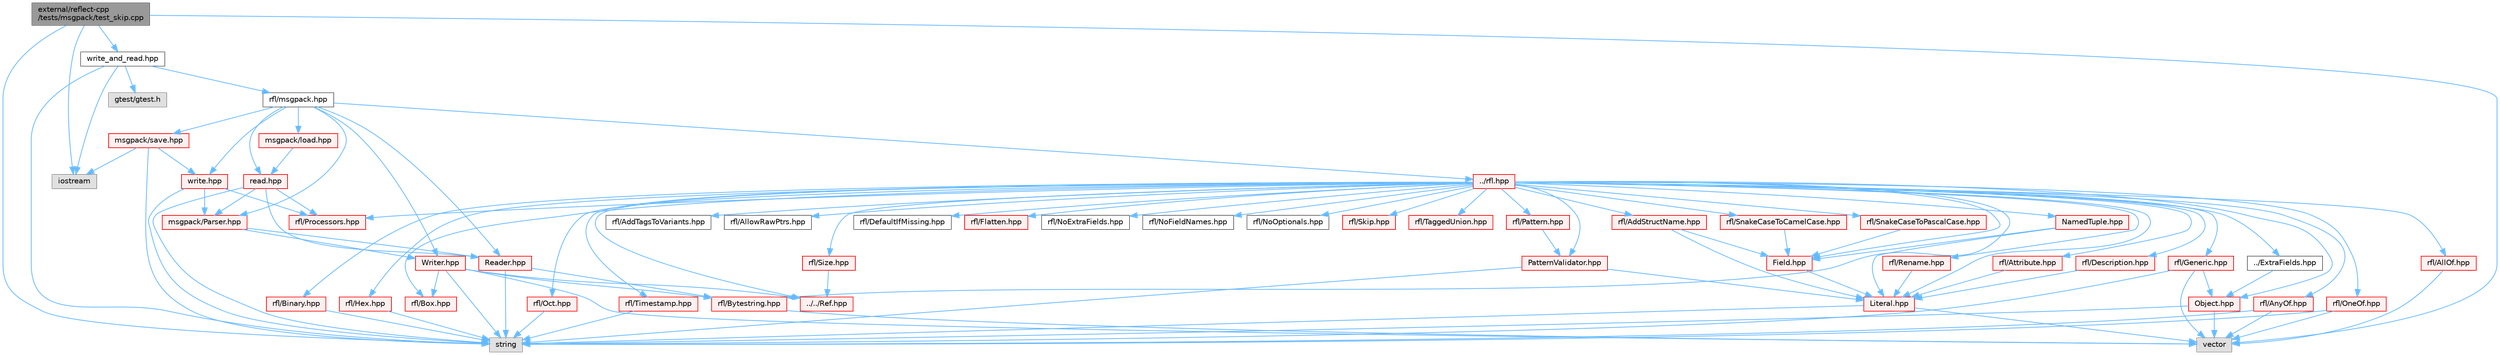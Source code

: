 digraph "external/reflect-cpp/tests/msgpack/test_skip.cpp"
{
 // LATEX_PDF_SIZE
  bgcolor="transparent";
  edge [fontname=Helvetica,fontsize=10,labelfontname=Helvetica,labelfontsize=10];
  node [fontname=Helvetica,fontsize=10,shape=box,height=0.2,width=0.4];
  Node1 [id="Node000001",label="external/reflect-cpp\l/tests/msgpack/test_skip.cpp",height=0.2,width=0.4,color="gray40", fillcolor="grey60", style="filled", fontcolor="black",tooltip=" "];
  Node1 -> Node2 [id="edge104_Node000001_Node000002",color="steelblue1",style="solid",tooltip=" "];
  Node2 [id="Node000002",label="iostream",height=0.2,width=0.4,color="grey60", fillcolor="#E0E0E0", style="filled",tooltip=" "];
  Node1 -> Node3 [id="edge105_Node000001_Node000003",color="steelblue1",style="solid",tooltip=" "];
  Node3 [id="Node000003",label="string",height=0.2,width=0.4,color="grey60", fillcolor="#E0E0E0", style="filled",tooltip=" "];
  Node1 -> Node4 [id="edge106_Node000001_Node000004",color="steelblue1",style="solid",tooltip=" "];
  Node4 [id="Node000004",label="vector",height=0.2,width=0.4,color="grey60", fillcolor="#E0E0E0", style="filled",tooltip=" "];
  Node1 -> Node5 [id="edge107_Node000001_Node000005",color="steelblue1",style="solid",tooltip=" "];
  Node5 [id="Node000005",label="write_and_read.hpp",height=0.2,width=0.4,color="grey40", fillcolor="white", style="filled",URL="$msgpack_2write__and__read_8hpp.html",tooltip=" "];
  Node5 -> Node6 [id="edge108_Node000005_Node000006",color="steelblue1",style="solid",tooltip=" "];
  Node6 [id="Node000006",label="gtest/gtest.h",height=0.2,width=0.4,color="grey60", fillcolor="#E0E0E0", style="filled",tooltip=" "];
  Node5 -> Node2 [id="edge109_Node000005_Node000002",color="steelblue1",style="solid",tooltip=" "];
  Node5 -> Node7 [id="edge110_Node000005_Node000007",color="steelblue1",style="solid",tooltip=" "];
  Node7 [id="Node000007",label="rfl/msgpack.hpp",height=0.2,width=0.4,color="grey40", fillcolor="white", style="filled",URL="$msgpack_8hpp.html",tooltip=" "];
  Node7 -> Node8 [id="edge111_Node000007_Node000008",color="steelblue1",style="solid",tooltip=" "];
  Node8 [id="Node000008",label="../rfl.hpp",height=0.2,width=0.4,color="red", fillcolor="#FFF0F0", style="filled",URL="$rfl_8hpp.html",tooltip=" "];
  Node8 -> Node9 [id="edge112_Node000008_Node000009",color="steelblue1",style="solid",tooltip=" "];
  Node9 [id="Node000009",label="rfl/AddStructName.hpp",height=0.2,width=0.4,color="red", fillcolor="#FFF0F0", style="filled",URL="$_add_struct_name_8hpp.html",tooltip=" "];
  Node9 -> Node11 [id="edge113_Node000009_Node000011",color="steelblue1",style="solid",tooltip=" "];
  Node11 [id="Node000011",label="Field.hpp",height=0.2,width=0.4,color="red", fillcolor="#FFF0F0", style="filled",URL="$_field_8hpp.html",tooltip=" "];
  Node11 -> Node16 [id="edge114_Node000011_Node000016",color="steelblue1",style="solid",tooltip=" "];
  Node16 [id="Node000016",label="Literal.hpp",height=0.2,width=0.4,color="red", fillcolor="#FFF0F0", style="filled",URL="$_literal_8hpp.html",tooltip=" "];
  Node16 -> Node3 [id="edge115_Node000016_Node000003",color="steelblue1",style="solid",tooltip=" "];
  Node16 -> Node4 [id="edge116_Node000016_Node000004",color="steelblue1",style="solid",tooltip=" "];
  Node9 -> Node16 [id="edge117_Node000009_Node000016",color="steelblue1",style="solid",tooltip=" "];
  Node8 -> Node57 [id="edge118_Node000008_Node000057",color="steelblue1",style="solid",tooltip=" "];
  Node57 [id="Node000057",label="rfl/AddTagsToVariants.hpp",height=0.2,width=0.4,color="grey40", fillcolor="white", style="filled",URL="$_add_tags_to_variants_8hpp.html",tooltip=" "];
  Node8 -> Node58 [id="edge119_Node000008_Node000058",color="steelblue1",style="solid",tooltip=" "];
  Node58 [id="Node000058",label="rfl/AllOf.hpp",height=0.2,width=0.4,color="red", fillcolor="#FFF0F0", style="filled",URL="$_all_of_8hpp.html",tooltip=" "];
  Node58 -> Node4 [id="edge120_Node000058_Node000004",color="steelblue1",style="solid",tooltip=" "];
  Node8 -> Node67 [id="edge121_Node000008_Node000067",color="steelblue1",style="solid",tooltip=" "];
  Node67 [id="Node000067",label="rfl/AllowRawPtrs.hpp",height=0.2,width=0.4,color="grey40", fillcolor="white", style="filled",URL="$_allow_raw_ptrs_8hpp.html",tooltip=" "];
  Node8 -> Node68 [id="edge122_Node000008_Node000068",color="steelblue1",style="solid",tooltip=" "];
  Node68 [id="Node000068",label="rfl/AnyOf.hpp",height=0.2,width=0.4,color="red", fillcolor="#FFF0F0", style="filled",URL="$_any_of_8hpp.html",tooltip=" "];
  Node68 -> Node3 [id="edge123_Node000068_Node000003",color="steelblue1",style="solid",tooltip=" "];
  Node68 -> Node4 [id="edge124_Node000068_Node000004",color="steelblue1",style="solid",tooltip=" "];
  Node8 -> Node70 [id="edge125_Node000008_Node000070",color="steelblue1",style="solid",tooltip=" "];
  Node70 [id="Node000070",label="rfl/Attribute.hpp",height=0.2,width=0.4,color="red", fillcolor="#FFF0F0", style="filled",URL="$_attribute_8hpp.html",tooltip=" "];
  Node70 -> Node16 [id="edge126_Node000070_Node000016",color="steelblue1",style="solid",tooltip=" "];
  Node8 -> Node71 [id="edge127_Node000008_Node000071",color="steelblue1",style="solid",tooltip=" "];
  Node71 [id="Node000071",label="rfl/Binary.hpp",height=0.2,width=0.4,color="red", fillcolor="#FFF0F0", style="filled",URL="$_binary_8hpp.html",tooltip=" "];
  Node71 -> Node3 [id="edge128_Node000071_Node000003",color="steelblue1",style="solid",tooltip=" "];
  Node8 -> Node73 [id="edge129_Node000008_Node000073",color="steelblue1",style="solid",tooltip=" "];
  Node73 [id="Node000073",label="rfl/Box.hpp",height=0.2,width=0.4,color="red", fillcolor="#FFF0F0", style="filled",URL="$_box_8hpp.html",tooltip=" "];
  Node8 -> Node74 [id="edge130_Node000008_Node000074",color="steelblue1",style="solid",tooltip=" "];
  Node74 [id="Node000074",label="rfl/Bytestring.hpp",height=0.2,width=0.4,color="red", fillcolor="#FFF0F0", style="filled",URL="$_bytestring_8hpp.html",tooltip=" "];
  Node74 -> Node4 [id="edge131_Node000074_Node000004",color="steelblue1",style="solid",tooltip=" "];
  Node8 -> Node75 [id="edge132_Node000008_Node000075",color="steelblue1",style="solid",tooltip=" "];
  Node75 [id="Node000075",label="rfl/DefaultIfMissing.hpp",height=0.2,width=0.4,color="grey40", fillcolor="white", style="filled",URL="$_default_if_missing_8hpp.html",tooltip=" "];
  Node8 -> Node76 [id="edge133_Node000008_Node000076",color="steelblue1",style="solid",tooltip=" "];
  Node76 [id="Node000076",label="rfl/Description.hpp",height=0.2,width=0.4,color="red", fillcolor="#FFF0F0", style="filled",URL="$_description_8hpp.html",tooltip=" "];
  Node76 -> Node16 [id="edge134_Node000076_Node000016",color="steelblue1",style="solid",tooltip=" "];
  Node8 -> Node51 [id="edge135_Node000008_Node000051",color="steelblue1",style="solid",tooltip=" "];
  Node51 [id="Node000051",label="../ExtraFields.hpp",height=0.2,width=0.4,color="grey40", fillcolor="white", style="filled",URL="$_extra_fields_8hpp.html",tooltip=" "];
  Node51 -> Node52 [id="edge136_Node000051_Node000052",color="steelblue1",style="solid",tooltip=" "];
  Node52 [id="Node000052",label="Object.hpp",height=0.2,width=0.4,color="red", fillcolor="#FFF0F0", style="filled",URL="$_object_8hpp.html",tooltip=" "];
  Node52 -> Node3 [id="edge137_Node000052_Node000003",color="steelblue1",style="solid",tooltip=" "];
  Node52 -> Node4 [id="edge138_Node000052_Node000004",color="steelblue1",style="solid",tooltip=" "];
  Node8 -> Node11 [id="edge139_Node000008_Node000011",color="steelblue1",style="solid",tooltip=" "];
  Node8 -> Node77 [id="edge140_Node000008_Node000077",color="steelblue1",style="solid",tooltip=" "];
  Node77 [id="Node000077",label="rfl/Flatten.hpp",height=0.2,width=0.4,color="red", fillcolor="#FFF0F0", style="filled",URL="$_flatten_8hpp.html",tooltip=" "];
  Node8 -> Node78 [id="edge141_Node000008_Node000078",color="steelblue1",style="solid",tooltip=" "];
  Node78 [id="Node000078",label="rfl/Generic.hpp",height=0.2,width=0.4,color="red", fillcolor="#FFF0F0", style="filled",URL="$_generic_8hpp.html",tooltip=" "];
  Node78 -> Node3 [id="edge142_Node000078_Node000003",color="steelblue1",style="solid",tooltip=" "];
  Node78 -> Node4 [id="edge143_Node000078_Node000004",color="steelblue1",style="solid",tooltip=" "];
  Node78 -> Node52 [id="edge144_Node000078_Node000052",color="steelblue1",style="solid",tooltip=" "];
  Node8 -> Node80 [id="edge145_Node000008_Node000080",color="steelblue1",style="solid",tooltip=" "];
  Node80 [id="Node000080",label="rfl/Hex.hpp",height=0.2,width=0.4,color="red", fillcolor="#FFF0F0", style="filled",URL="$_hex_8hpp.html",tooltip=" "];
  Node80 -> Node3 [id="edge146_Node000080_Node000003",color="steelblue1",style="solid",tooltip=" "];
  Node8 -> Node16 [id="edge147_Node000008_Node000016",color="steelblue1",style="solid",tooltip=" "];
  Node8 -> Node45 [id="edge148_Node000008_Node000045",color="steelblue1",style="solid",tooltip=" "];
  Node45 [id="Node000045",label="NamedTuple.hpp",height=0.2,width=0.4,color="red", fillcolor="#FFF0F0", style="filled",URL="$_named_tuple_8hpp.html",tooltip=" "];
  Node45 -> Node11 [id="edge149_Node000045_Node000011",color="steelblue1",style="solid",tooltip=" "];
  Node45 -> Node16 [id="edge150_Node000045_Node000016",color="steelblue1",style="solid",tooltip=" "];
  Node8 -> Node81 [id="edge151_Node000008_Node000081",color="steelblue1",style="solid",tooltip=" "];
  Node81 [id="Node000081",label="rfl/NoExtraFields.hpp",height=0.2,width=0.4,color="grey40", fillcolor="white", style="filled",URL="$_no_extra_fields_8hpp.html",tooltip=" "];
  Node8 -> Node82 [id="edge152_Node000008_Node000082",color="steelblue1",style="solid",tooltip=" "];
  Node82 [id="Node000082",label="rfl/NoFieldNames.hpp",height=0.2,width=0.4,color="grey40", fillcolor="white", style="filled",URL="$_no_field_names_8hpp.html",tooltip=" "];
  Node8 -> Node83 [id="edge153_Node000008_Node000083",color="steelblue1",style="solid",tooltip=" "];
  Node83 [id="Node000083",label="rfl/NoOptionals.hpp",height=0.2,width=0.4,color="grey40", fillcolor="white", style="filled",URL="$_no_optionals_8hpp.html",tooltip=" "];
  Node8 -> Node52 [id="edge154_Node000008_Node000052",color="steelblue1",style="solid",tooltip=" "];
  Node8 -> Node84 [id="edge155_Node000008_Node000084",color="steelblue1",style="solid",tooltip=" "];
  Node84 [id="Node000084",label="rfl/Oct.hpp",height=0.2,width=0.4,color="red", fillcolor="#FFF0F0", style="filled",URL="$_oct_8hpp.html",tooltip=" "];
  Node84 -> Node3 [id="edge156_Node000084_Node000003",color="steelblue1",style="solid",tooltip=" "];
  Node8 -> Node86 [id="edge157_Node000008_Node000086",color="steelblue1",style="solid",tooltip=" "];
  Node86 [id="Node000086",label="rfl/OneOf.hpp",height=0.2,width=0.4,color="red", fillcolor="#FFF0F0", style="filled",URL="$_one_of_8hpp.html",tooltip=" "];
  Node86 -> Node3 [id="edge158_Node000086_Node000003",color="steelblue1",style="solid",tooltip=" "];
  Node86 -> Node4 [id="edge159_Node000086_Node000004",color="steelblue1",style="solid",tooltip=" "];
  Node8 -> Node87 [id="edge160_Node000008_Node000087",color="steelblue1",style="solid",tooltip=" "];
  Node87 [id="Node000087",label="rfl/Pattern.hpp",height=0.2,width=0.4,color="red", fillcolor="#FFF0F0", style="filled",URL="$_pattern_8hpp.html",tooltip=" "];
  Node87 -> Node88 [id="edge161_Node000087_Node000088",color="steelblue1",style="solid",tooltip=" "];
  Node88 [id="Node000088",label="PatternValidator.hpp",height=0.2,width=0.4,color="red", fillcolor="#FFF0F0", style="filled",URL="$_pattern_validator_8hpp.html",tooltip=" "];
  Node88 -> Node3 [id="edge162_Node000088_Node000003",color="steelblue1",style="solid",tooltip=" "];
  Node88 -> Node16 [id="edge163_Node000088_Node000016",color="steelblue1",style="solid",tooltip=" "];
  Node8 -> Node88 [id="edge164_Node000008_Node000088",color="steelblue1",style="solid",tooltip=" "];
  Node8 -> Node94 [id="edge165_Node000008_Node000094",color="steelblue1",style="solid",tooltip=" "];
  Node94 [id="Node000094",label="rfl/Processors.hpp",height=0.2,width=0.4,color="red", fillcolor="#FFF0F0", style="filled",URL="$_processors_8hpp.html",tooltip=" "];
  Node8 -> Node61 [id="edge166_Node000008_Node000061",color="steelblue1",style="solid",tooltip=" "];
  Node61 [id="Node000061",label="../../Ref.hpp",height=0.2,width=0.4,color="red", fillcolor="#FFF0F0", style="filled",URL="$_ref_8hpp.html",tooltip=" "];
  Node8 -> Node103 [id="edge167_Node000008_Node000103",color="steelblue1",style="solid",tooltip=" "];
  Node103 [id="Node000103",label="rfl/Rename.hpp",height=0.2,width=0.4,color="red", fillcolor="#FFF0F0", style="filled",URL="$_rename_8hpp.html",tooltip=" "];
  Node103 -> Node16 [id="edge168_Node000103_Node000016",color="steelblue1",style="solid",tooltip=" "];
  Node8 -> Node104 [id="edge169_Node000008_Node000104",color="steelblue1",style="solid",tooltip=" "];
  Node104 [id="Node000104",label="rfl/Size.hpp",height=0.2,width=0.4,color="red", fillcolor="#FFF0F0", style="filled",URL="$_size_8hpp.html",tooltip=" "];
  Node104 -> Node61 [id="edge170_Node000104_Node000061",color="steelblue1",style="solid",tooltip=" "];
  Node8 -> Node105 [id="edge171_Node000008_Node000105",color="steelblue1",style="solid",tooltip=" "];
  Node105 [id="Node000105",label="rfl/Skip.hpp",height=0.2,width=0.4,color="red", fillcolor="#FFF0F0", style="filled",URL="$_skip_8hpp.html",tooltip=" "];
  Node8 -> Node107 [id="edge172_Node000008_Node000107",color="steelblue1",style="solid",tooltip=" "];
  Node107 [id="Node000107",label="rfl/SnakeCaseToCamelCase.hpp",height=0.2,width=0.4,color="red", fillcolor="#FFF0F0", style="filled",URL="$_snake_case_to_camel_case_8hpp.html",tooltip=" "];
  Node107 -> Node11 [id="edge173_Node000107_Node000011",color="steelblue1",style="solid",tooltip=" "];
  Node8 -> Node110 [id="edge174_Node000008_Node000110",color="steelblue1",style="solid",tooltip=" "];
  Node110 [id="Node000110",label="rfl/SnakeCaseToPascalCase.hpp",height=0.2,width=0.4,color="red", fillcolor="#FFF0F0", style="filled",URL="$_snake_case_to_pascal_case_8hpp.html",tooltip=" "];
  Node110 -> Node11 [id="edge175_Node000110_Node000011",color="steelblue1",style="solid",tooltip=" "];
  Node8 -> Node111 [id="edge176_Node000008_Node000111",color="steelblue1",style="solid",tooltip=" "];
  Node111 [id="Node000111",label="rfl/TaggedUnion.hpp",height=0.2,width=0.4,color="red", fillcolor="#FFF0F0", style="filled",URL="$_tagged_union_8hpp.html",tooltip=" "];
  Node8 -> Node153 [id="edge177_Node000008_Node000153",color="steelblue1",style="solid",tooltip=" "];
  Node153 [id="Node000153",label="rfl/Timestamp.hpp",height=0.2,width=0.4,color="red", fillcolor="#FFF0F0", style="filled",URL="$_timestamp_8hpp.html",tooltip=" "];
  Node153 -> Node3 [id="edge178_Node000153_Node000003",color="steelblue1",style="solid",tooltip=" "];
  Node7 -> Node299 [id="edge179_Node000007_Node000299",color="steelblue1",style="solid",tooltip=" "];
  Node299 [id="Node000299",label="msgpack/Parser.hpp",height=0.2,width=0.4,color="red", fillcolor="#FFF0F0", style="filled",URL="$msgpack_2_parser_8hpp.html",tooltip=" "];
  Node299 -> Node300 [id="edge180_Node000299_Node000300",color="steelblue1",style="solid",tooltip=" "];
  Node300 [id="Node000300",label="Reader.hpp",height=0.2,width=0.4,color="red", fillcolor="#FFF0F0", style="filled",URL="$msgpack_2_reader_8hpp.html",tooltip=" "];
  Node300 -> Node3 [id="edge181_Node000300_Node000003",color="steelblue1",style="solid",tooltip=" "];
  Node300 -> Node74 [id="edge182_Node000300_Node000074",color="steelblue1",style="solid",tooltip=" "];
  Node299 -> Node302 [id="edge183_Node000299_Node000302",color="steelblue1",style="solid",tooltip=" "];
  Node302 [id="Node000302",label="Writer.hpp",height=0.2,width=0.4,color="red", fillcolor="#FFF0F0", style="filled",URL="$msgpack_2_writer_8hpp.html",tooltip=" "];
  Node302 -> Node3 [id="edge184_Node000302_Node000003",color="steelblue1",style="solid",tooltip=" "];
  Node302 -> Node4 [id="edge185_Node000302_Node000004",color="steelblue1",style="solid",tooltip=" "];
  Node302 -> Node73 [id="edge186_Node000302_Node000073",color="steelblue1",style="solid",tooltip=" "];
  Node302 -> Node61 [id="edge187_Node000302_Node000061",color="steelblue1",style="solid",tooltip=" "];
  Node302 -> Node74 [id="edge188_Node000302_Node000074",color="steelblue1",style="solid",tooltip=" "];
  Node7 -> Node300 [id="edge189_Node000007_Node000300",color="steelblue1",style="solid",tooltip=" "];
  Node7 -> Node302 [id="edge190_Node000007_Node000302",color="steelblue1",style="solid",tooltip=" "];
  Node7 -> Node303 [id="edge191_Node000007_Node000303",color="steelblue1",style="solid",tooltip=" "];
  Node303 [id="Node000303",label="msgpack/load.hpp",height=0.2,width=0.4,color="red", fillcolor="#FFF0F0", style="filled",URL="$msgpack_2load_8hpp.html",tooltip=" "];
  Node303 -> Node306 [id="edge192_Node000303_Node000306",color="steelblue1",style="solid",tooltip=" "];
  Node306 [id="Node000306",label="read.hpp",height=0.2,width=0.4,color="red", fillcolor="#FFF0F0", style="filled",URL="$msgpack_2read_8hpp.html",tooltip=" "];
  Node306 -> Node3 [id="edge193_Node000306_Node000003",color="steelblue1",style="solid",tooltip=" "];
  Node306 -> Node94 [id="edge194_Node000306_Node000094",color="steelblue1",style="solid",tooltip=" "];
  Node306 -> Node299 [id="edge195_Node000306_Node000299",color="steelblue1",style="solid",tooltip=" "];
  Node306 -> Node300 [id="edge196_Node000306_Node000300",color="steelblue1",style="solid",tooltip=" "];
  Node7 -> Node306 [id="edge197_Node000007_Node000306",color="steelblue1",style="solid",tooltip=" "];
  Node7 -> Node307 [id="edge198_Node000007_Node000307",color="steelblue1",style="solid",tooltip=" "];
  Node307 [id="Node000307",label="msgpack/save.hpp",height=0.2,width=0.4,color="red", fillcolor="#FFF0F0", style="filled",URL="$msgpack_2save_8hpp.html",tooltip=" "];
  Node307 -> Node2 [id="edge199_Node000307_Node000002",color="steelblue1",style="solid",tooltip=" "];
  Node307 -> Node3 [id="edge200_Node000307_Node000003",color="steelblue1",style="solid",tooltip=" "];
  Node307 -> Node309 [id="edge201_Node000307_Node000309",color="steelblue1",style="solid",tooltip=" "];
  Node309 [id="Node000309",label="write.hpp",height=0.2,width=0.4,color="red", fillcolor="#FFF0F0", style="filled",URL="$msgpack_2write_8hpp.html",tooltip=" "];
  Node309 -> Node3 [id="edge202_Node000309_Node000003",color="steelblue1",style="solid",tooltip=" "];
  Node309 -> Node94 [id="edge203_Node000309_Node000094",color="steelblue1",style="solid",tooltip=" "];
  Node309 -> Node299 [id="edge204_Node000309_Node000299",color="steelblue1",style="solid",tooltip=" "];
  Node7 -> Node309 [id="edge205_Node000007_Node000309",color="steelblue1",style="solid",tooltip=" "];
  Node5 -> Node3 [id="edge206_Node000005_Node000003",color="steelblue1",style="solid",tooltip=" "];
}
